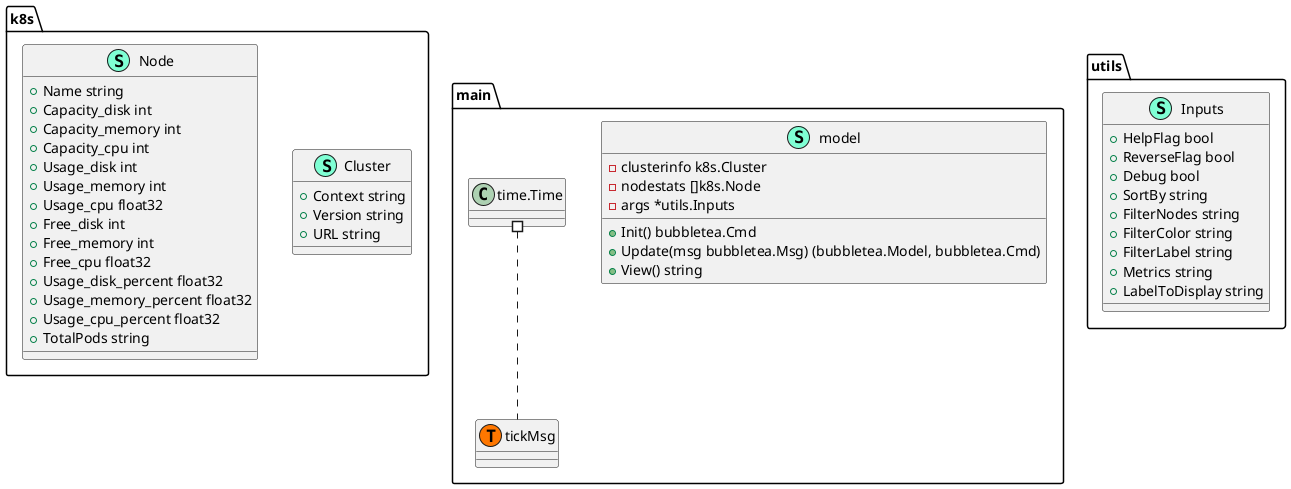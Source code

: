 @startuml
namespace k8s {
    class Cluster << (S,Aquamarine) >> {
        + Context string
        + Version string
        + URL string

    }
    class Node << (S,Aquamarine) >> {
        + Name string
        + Capacity_disk int
        + Capacity_memory int
        + Capacity_cpu int
        + Usage_disk int
        + Usage_memory int
        + Usage_cpu float32
        + Free_disk int
        + Free_memory int
        + Free_cpu float32
        + Usage_disk_percent float32
        + Usage_memory_percent float32
        + Usage_cpu_percent float32
        + TotalPods string

    }
}


namespace main {
    class main.tickMsg << (T, #FF7700) >>  {
    }
    class model << (S,Aquamarine) >> {
        - clusterinfo k8s.Cluster
        - nodestats []k8s.Node
        - args *utils.Inputs

        + Init() bubbletea.Cmd
        + Update(msg bubbletea.Msg) (bubbletea.Model, bubbletea.Cmd)
        + View() string

    }
    class "time.Time" as timeTime {
        'This class was created so that we can correctly have an alias pointing to this name. Since it contains dots that can break namespaces
    }
}


namespace utils {
    class Inputs << (S,Aquamarine) >> {
        + HelpFlag bool
        + ReverseFlag bool
        + Debug bool
        + SortBy string
        + FilterNodes string
        + FilterColor string
        + FilterLabel string
        + Metrics string
        + LabelToDisplay string

    }
}


"main.timeTime" #.. "main.tickMsg"
@enduml
